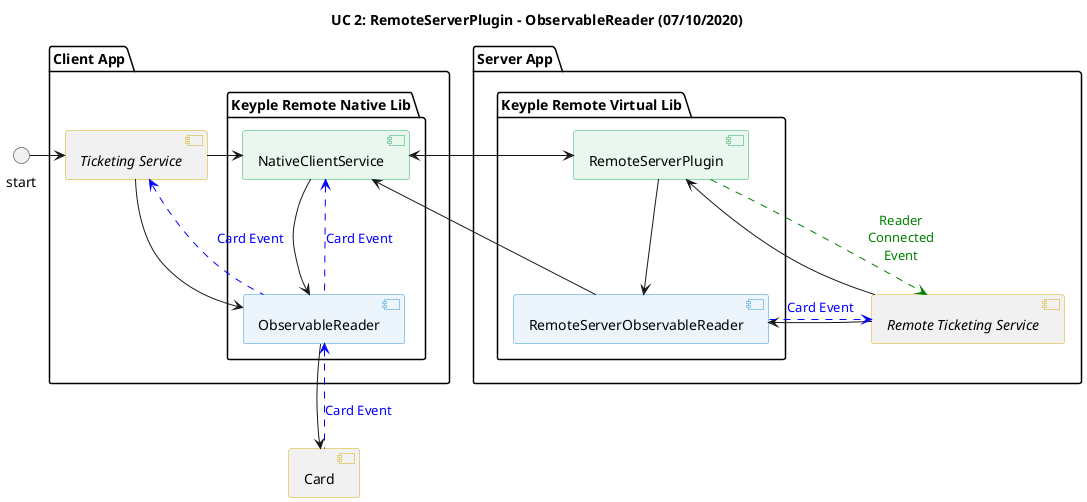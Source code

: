 @startuml
title
    UC 2: RemoteServerPlugin - ObservableReader (07/10/2020)
end title

' == THEME ==

'Couleurs issues de : https://htmlcolorcodes.com/fr/tableau-de-couleur/tableau-de-couleur-design-plat/
skinparam Shadowing false
skinparam component {
    BorderColor #D4AC0D
    ' Red
    BackgroundColor<<red>> #FDEDEC
    BorderColor<<red>> #E74C3C
    ' Purple
    BackgroundColor<<purple>> #F4ECF7
    BorderColor<<purple>> #8E44AD
    ' blue
    BackgroundColor<<blue>> #EBF5FB
    BorderColor<<blue>> #3498DB
    ' Green
    BackgroundColor<<green>> #E9F7EF
    BorderColor<<green>> #27AE60
    ' Grey
    BackgroundColor<<grey>> #EAECEE
    BorderColor<<grey>> #2C3E50
}
hide <<red>> stereotype
hide <<purple>> stereotype
hide <<blue>> stereotype
hide <<green>> stereotype
hide <<grey>> stereotype

' == CONTENT ==

[Card] as Card
package "Client App" {
    [<i>Ticketing Service</i>] as slave
    package "Keyple Remote Native Lib" as nativeKeyple {
        [ObservableReader] as ObservableReader <<blue>>
        [NativeClientService] <<green>>
    }
}
package "Server App" {
    [<i>Remote Ticketing Service</i>] as master
    package "Keyple Remote Virtual Lib" as virtualKeyple {
        [RemoteServerPlugin] <<green>>
        [RemoteServerObservableReader] <<blue>>
    }
}

'utilisation
start -> slave
slave -> [NativeClientService]
slave -> [ObservableReader]
[NativeClientService] --> [ObservableReader]
[ObservableReader] --> [Card]

[NativeClientService] <-> [RemoteServerPlugin]
[NativeClientService] <- [RemoteServerObservableReader]

master -left-> [RemoteServerPlugin]
master -left-> [RemoteServerObservableReader]
[RemoteServerPlugin] --> [RemoteServerObservableReader]

Card .up.> [ObservableReader] #Blue : <color:blue>Card Event
[ObservableReader] .up.> slave #Blue : <color:blue>Card Event
[ObservableReader] .up.> [NativeClientService] #Blue : <color:blue>Card Event
[RemoteServerObservableReader] .> master #Blue : <color:blue>Card Event

[RemoteServerPlugin] ..> master #Green : <color:green>Reader\n<color:green>Connected\n<color:green>Event

@enduml